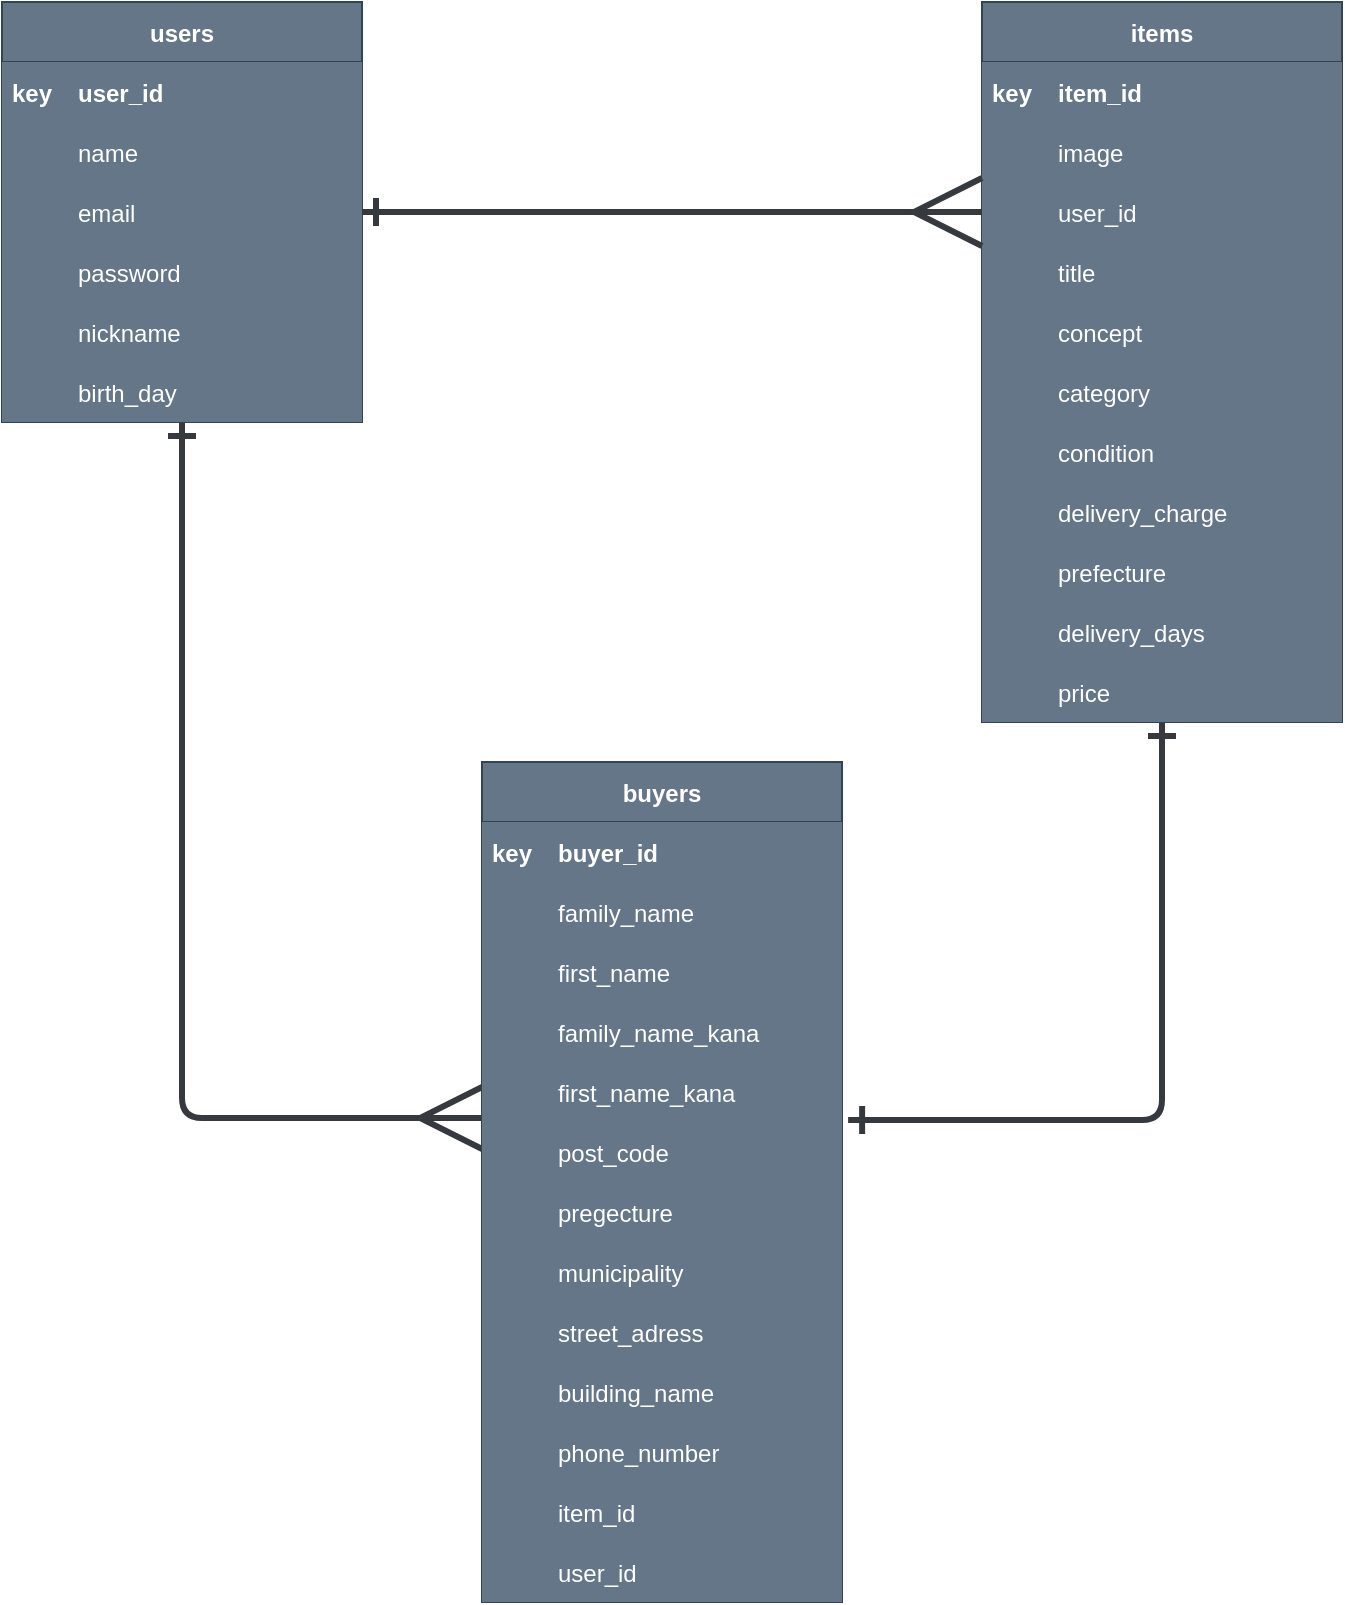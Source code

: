 <mxfile>
    <diagram id="z5A0pOknEL2roYTA--HV" name="ページ1">
        <mxGraphModel dx="832" dy="475" grid="1" gridSize="10" guides="1" tooltips="1" connect="1" arrows="1" fold="1" page="1" pageScale="1" pageWidth="827" pageHeight="1169" background="#ffffff" math="0" shadow="0">
            <root>
                <mxCell id="0"/>
                <mxCell id="1" parent="0"/>
                <mxCell id="hdWkurL9GEUJ6EaF6mkL-133" style="edgeStyle=none;rounded=1;sketch=0;jumpStyle=none;jumpSize=6;html=1;exitX=0.5;exitY=1;exitDx=0;exitDy=0;entryX=0.017;entryY=-0.067;entryDx=0;entryDy=0;labelBackgroundColor=none;strokeWidth=3;startArrow=ERone;startFill=0;endArrow=ERmany;endFill=0;endSize=30;entryPerimeter=0;startSize=10;fillColor=#eeeeee;strokeColor=#36393d;" edge="1" parent="1" source="hdWkurL9GEUJ6EaF6mkL-1" target="hdWkurL9GEUJ6EaF6mkL-45">
                    <mxGeometry relative="1" as="geometry">
                        <Array as="points">
                            <mxPoint x="140" y="628"/>
                        </Array>
                    </mxGeometry>
                </mxCell>
                <mxCell id="hdWkurL9GEUJ6EaF6mkL-1" value="users" style="shape=table;startSize=30;container=1;collapsible=1;childLayout=tableLayout;fixedRows=1;rowLines=0;fontStyle=1;align=center;resizeLast=1;fillColor=#647687;labelBackgroundColor=none;strokeColor=#314354;fontColor=#ffffff;" vertex="1" parent="1">
                    <mxGeometry x="50" y="70" width="180" height="210" as="geometry"/>
                </mxCell>
                <mxCell id="hdWkurL9GEUJ6EaF6mkL-2" value="" style="shape=tableRow;horizontal=0;startSize=0;swimlaneHead=0;swimlaneBody=0;collapsible=0;dropTarget=0;points=[[0,0.5],[1,0.5]];portConstraint=eastwest;top=0;left=0;right=0;bottom=1;fillColor=#647687;labelBackgroundColor=none;strokeColor=#314354;fontColor=#ffffff;" vertex="1" parent="hdWkurL9GEUJ6EaF6mkL-1">
                    <mxGeometry y="30" width="180" height="30" as="geometry"/>
                </mxCell>
                <mxCell id="hdWkurL9GEUJ6EaF6mkL-3" value="key" style="shape=partialRectangle;connectable=0;top=0;left=0;bottom=0;right=0;fontStyle=1;overflow=hidden;fillColor=#647687;labelBackgroundColor=none;strokeColor=#314354;fontColor=#ffffff;" vertex="1" parent="hdWkurL9GEUJ6EaF6mkL-2">
                    <mxGeometry width="30" height="30" as="geometry">
                        <mxRectangle width="30" height="30" as="alternateBounds"/>
                    </mxGeometry>
                </mxCell>
                <mxCell id="hdWkurL9GEUJ6EaF6mkL-4" value="user_id" style="shape=partialRectangle;connectable=0;top=0;left=0;bottom=0;right=0;align=left;spacingLeft=6;fontStyle=1;overflow=hidden;fillColor=#647687;labelBackgroundColor=none;strokeColor=#314354;fontColor=#ffffff;" vertex="1" parent="hdWkurL9GEUJ6EaF6mkL-2">
                    <mxGeometry x="30" width="150" height="30" as="geometry">
                        <mxRectangle width="150" height="30" as="alternateBounds"/>
                    </mxGeometry>
                </mxCell>
                <mxCell id="hdWkurL9GEUJ6EaF6mkL-5" value="" style="shape=tableRow;horizontal=0;startSize=0;swimlaneHead=0;swimlaneBody=0;collapsible=0;dropTarget=0;points=[[0,0.5],[1,0.5]];portConstraint=eastwest;top=0;left=0;right=0;bottom=0;fillColor=#647687;labelBackgroundColor=none;strokeColor=#314354;fontColor=#ffffff;" vertex="1" parent="hdWkurL9GEUJ6EaF6mkL-1">
                    <mxGeometry y="60" width="180" height="30" as="geometry"/>
                </mxCell>
                <mxCell id="hdWkurL9GEUJ6EaF6mkL-6" value="" style="shape=partialRectangle;connectable=0;top=0;left=0;bottom=0;right=0;editable=1;overflow=hidden;fillColor=#647687;labelBackgroundColor=none;strokeColor=#314354;fontColor=#ffffff;" vertex="1" parent="hdWkurL9GEUJ6EaF6mkL-5">
                    <mxGeometry width="30" height="30" as="geometry">
                        <mxRectangle width="30" height="30" as="alternateBounds"/>
                    </mxGeometry>
                </mxCell>
                <mxCell id="hdWkurL9GEUJ6EaF6mkL-7" value="name" style="shape=partialRectangle;connectable=0;top=0;left=0;bottom=0;right=0;align=left;spacingLeft=6;overflow=hidden;fillColor=#647687;labelBackgroundColor=none;strokeColor=#314354;fontColor=#ffffff;" vertex="1" parent="hdWkurL9GEUJ6EaF6mkL-5">
                    <mxGeometry x="30" width="150" height="30" as="geometry">
                        <mxRectangle width="150" height="30" as="alternateBounds"/>
                    </mxGeometry>
                </mxCell>
                <mxCell id="hdWkurL9GEUJ6EaF6mkL-8" value="" style="shape=tableRow;horizontal=0;startSize=0;swimlaneHead=0;swimlaneBody=0;collapsible=0;dropTarget=0;points=[[0,0.5],[1,0.5]];portConstraint=eastwest;top=0;left=0;right=0;bottom=0;fillColor=#647687;labelBackgroundColor=none;strokeColor=#314354;fontColor=#ffffff;" vertex="1" parent="hdWkurL9GEUJ6EaF6mkL-1">
                    <mxGeometry y="90" width="180" height="30" as="geometry"/>
                </mxCell>
                <mxCell id="hdWkurL9GEUJ6EaF6mkL-9" value="" style="shape=partialRectangle;connectable=0;top=0;left=0;bottom=0;right=0;editable=1;overflow=hidden;fillColor=#647687;labelBackgroundColor=none;strokeColor=#314354;fontColor=#ffffff;" vertex="1" parent="hdWkurL9GEUJ6EaF6mkL-8">
                    <mxGeometry width="30" height="30" as="geometry">
                        <mxRectangle width="30" height="30" as="alternateBounds"/>
                    </mxGeometry>
                </mxCell>
                <mxCell id="hdWkurL9GEUJ6EaF6mkL-10" value="email" style="shape=partialRectangle;connectable=0;top=0;left=0;bottom=0;right=0;align=left;spacingLeft=6;overflow=hidden;fillColor=#647687;labelBackgroundColor=none;strokeColor=#314354;fontColor=#ffffff;" vertex="1" parent="hdWkurL9GEUJ6EaF6mkL-8">
                    <mxGeometry x="30" width="150" height="30" as="geometry">
                        <mxRectangle width="150" height="30" as="alternateBounds"/>
                    </mxGeometry>
                </mxCell>
                <mxCell id="hdWkurL9GEUJ6EaF6mkL-11" value="" style="shape=tableRow;horizontal=0;startSize=0;swimlaneHead=0;swimlaneBody=0;collapsible=0;dropTarget=0;points=[[0,0.5],[1,0.5]];portConstraint=eastwest;top=0;left=0;right=0;bottom=0;fillColor=#647687;labelBackgroundColor=none;strokeColor=#314354;fontColor=#ffffff;" vertex="1" parent="hdWkurL9GEUJ6EaF6mkL-1">
                    <mxGeometry y="120" width="180" height="30" as="geometry"/>
                </mxCell>
                <mxCell id="hdWkurL9GEUJ6EaF6mkL-12" value="" style="shape=partialRectangle;connectable=0;top=0;left=0;bottom=0;right=0;editable=1;overflow=hidden;fillColor=#647687;labelBackgroundColor=none;strokeColor=#314354;fontColor=#ffffff;" vertex="1" parent="hdWkurL9GEUJ6EaF6mkL-11">
                    <mxGeometry width="30" height="30" as="geometry">
                        <mxRectangle width="30" height="30" as="alternateBounds"/>
                    </mxGeometry>
                </mxCell>
                <mxCell id="hdWkurL9GEUJ6EaF6mkL-13" value="password" style="shape=partialRectangle;connectable=0;top=0;left=0;bottom=0;right=0;align=left;spacingLeft=6;overflow=hidden;fillColor=#647687;labelBackgroundColor=none;strokeColor=#314354;fontColor=#ffffff;" vertex="1" parent="hdWkurL9GEUJ6EaF6mkL-11">
                    <mxGeometry x="30" width="150" height="30" as="geometry">
                        <mxRectangle width="150" height="30" as="alternateBounds"/>
                    </mxGeometry>
                </mxCell>
                <mxCell id="hdWkurL9GEUJ6EaF6mkL-56" style="shape=tableRow;horizontal=0;startSize=0;swimlaneHead=0;swimlaneBody=0;collapsible=0;dropTarget=0;points=[[0,0.5],[1,0.5]];portConstraint=eastwest;top=0;left=0;right=0;bottom=0;fillColor=#647687;labelBackgroundColor=none;strokeColor=#314354;fontColor=#ffffff;" vertex="1" parent="hdWkurL9GEUJ6EaF6mkL-1">
                    <mxGeometry y="150" width="180" height="30" as="geometry"/>
                </mxCell>
                <mxCell id="hdWkurL9GEUJ6EaF6mkL-57" style="shape=partialRectangle;connectable=0;top=0;left=0;bottom=0;right=0;editable=1;overflow=hidden;fillColor=#647687;labelBackgroundColor=none;strokeColor=#314354;fontColor=#ffffff;" vertex="1" parent="hdWkurL9GEUJ6EaF6mkL-56">
                    <mxGeometry width="30" height="30" as="geometry">
                        <mxRectangle width="30" height="30" as="alternateBounds"/>
                    </mxGeometry>
                </mxCell>
                <mxCell id="hdWkurL9GEUJ6EaF6mkL-58" value="nickname" style="shape=partialRectangle;connectable=0;top=0;left=0;bottom=0;right=0;align=left;spacingLeft=6;overflow=hidden;fillColor=#647687;labelBackgroundColor=none;strokeColor=#314354;fontColor=#ffffff;" vertex="1" parent="hdWkurL9GEUJ6EaF6mkL-56">
                    <mxGeometry x="30" width="150" height="30" as="geometry">
                        <mxRectangle width="150" height="30" as="alternateBounds"/>
                    </mxGeometry>
                </mxCell>
                <mxCell id="hdWkurL9GEUJ6EaF6mkL-88" style="shape=tableRow;horizontal=0;startSize=0;swimlaneHead=0;swimlaneBody=0;collapsible=0;dropTarget=0;points=[[0,0.5],[1,0.5]];portConstraint=eastwest;top=0;left=0;right=0;bottom=0;fillColor=#647687;labelBackgroundColor=none;strokeColor=#314354;fontColor=#ffffff;" vertex="1" parent="hdWkurL9GEUJ6EaF6mkL-1">
                    <mxGeometry y="180" width="180" height="30" as="geometry"/>
                </mxCell>
                <mxCell id="hdWkurL9GEUJ6EaF6mkL-89" style="shape=partialRectangle;connectable=0;top=0;left=0;bottom=0;right=0;editable=1;overflow=hidden;fillColor=#647687;labelBackgroundColor=none;strokeColor=#314354;fontColor=#ffffff;" vertex="1" parent="hdWkurL9GEUJ6EaF6mkL-88">
                    <mxGeometry width="30" height="30" as="geometry">
                        <mxRectangle width="30" height="30" as="alternateBounds"/>
                    </mxGeometry>
                </mxCell>
                <mxCell id="hdWkurL9GEUJ6EaF6mkL-90" value="birth_day" style="shape=partialRectangle;connectable=0;top=0;left=0;bottom=0;right=0;align=left;spacingLeft=6;overflow=hidden;fillColor=#647687;labelBackgroundColor=none;strokeColor=#314354;fontColor=#ffffff;" vertex="1" parent="hdWkurL9GEUJ6EaF6mkL-88">
                    <mxGeometry x="30" width="150" height="30" as="geometry">
                        <mxRectangle width="150" height="30" as="alternateBounds"/>
                    </mxGeometry>
                </mxCell>
                <mxCell id="hdWkurL9GEUJ6EaF6mkL-134" style="edgeStyle=none;rounded=1;sketch=0;jumpStyle=none;jumpSize=6;html=1;exitX=0.5;exitY=1;exitDx=0;exitDy=0;entryX=1.017;entryY=-0.033;entryDx=0;entryDy=0;entryPerimeter=0;labelBackgroundColor=none;strokeWidth=3;startArrow=ERone;startFill=0;endArrow=ERone;endFill=0;endSize=10;startSize=10;fillColor=#eeeeee;strokeColor=#36393d;" edge="1" parent="1" source="hdWkurL9GEUJ6EaF6mkL-15" target="hdWkurL9GEUJ6EaF6mkL-45">
                    <mxGeometry relative="1" as="geometry">
                        <Array as="points">
                            <mxPoint x="630" y="629"/>
                        </Array>
                    </mxGeometry>
                </mxCell>
                <mxCell id="hdWkurL9GEUJ6EaF6mkL-15" value="items" style="shape=table;startSize=30;container=1;collapsible=1;childLayout=tableLayout;fixedRows=1;rowLines=0;fontStyle=1;align=center;resizeLast=1;fillColor=#647687;labelBackgroundColor=none;strokeColor=#314354;fontColor=#ffffff;" vertex="1" parent="1">
                    <mxGeometry x="540" y="70" width="180" height="360" as="geometry">
                        <mxRectangle x="540" y="70" width="70" height="30" as="alternateBounds"/>
                    </mxGeometry>
                </mxCell>
                <mxCell id="hdWkurL9GEUJ6EaF6mkL-16" value="" style="shape=tableRow;horizontal=0;startSize=0;swimlaneHead=0;swimlaneBody=0;collapsible=0;dropTarget=0;points=[[0,0.5],[1,0.5]];portConstraint=eastwest;top=0;left=0;right=0;bottom=1;fillColor=#647687;labelBackgroundColor=none;strokeColor=#314354;fontColor=#ffffff;" vertex="1" parent="hdWkurL9GEUJ6EaF6mkL-15">
                    <mxGeometry y="30" width="180" height="30" as="geometry"/>
                </mxCell>
                <mxCell id="hdWkurL9GEUJ6EaF6mkL-17" value="key" style="shape=partialRectangle;connectable=0;top=0;left=0;bottom=0;right=0;fontStyle=1;overflow=hidden;fillColor=#647687;labelBackgroundColor=none;strokeColor=#314354;fontColor=#ffffff;" vertex="1" parent="hdWkurL9GEUJ6EaF6mkL-16">
                    <mxGeometry width="30" height="30" as="geometry">
                        <mxRectangle width="30" height="30" as="alternateBounds"/>
                    </mxGeometry>
                </mxCell>
                <mxCell id="hdWkurL9GEUJ6EaF6mkL-18" value="item_id" style="shape=partialRectangle;connectable=0;top=0;left=0;bottom=0;right=0;align=left;spacingLeft=6;fontStyle=1;overflow=hidden;fillColor=#647687;labelBackgroundColor=none;strokeColor=#314354;fontColor=#ffffff;" vertex="1" parent="hdWkurL9GEUJ6EaF6mkL-16">
                    <mxGeometry x="30" width="150" height="30" as="geometry">
                        <mxRectangle width="150" height="30" as="alternateBounds"/>
                    </mxGeometry>
                </mxCell>
                <mxCell id="hdWkurL9GEUJ6EaF6mkL-19" value="" style="shape=tableRow;horizontal=0;startSize=0;swimlaneHead=0;swimlaneBody=0;collapsible=0;dropTarget=0;points=[[0,0.5],[1,0.5]];portConstraint=eastwest;top=0;left=0;right=0;bottom=0;fillColor=#647687;labelBackgroundColor=none;strokeColor=#314354;fontColor=#ffffff;" vertex="1" parent="hdWkurL9GEUJ6EaF6mkL-15">
                    <mxGeometry y="60" width="180" height="30" as="geometry"/>
                </mxCell>
                <mxCell id="hdWkurL9GEUJ6EaF6mkL-20" value="" style="shape=partialRectangle;connectable=0;top=0;left=0;bottom=0;right=0;editable=1;overflow=hidden;fillColor=#647687;labelBackgroundColor=none;strokeColor=#314354;fontColor=#ffffff;" vertex="1" parent="hdWkurL9GEUJ6EaF6mkL-19">
                    <mxGeometry width="30" height="30" as="geometry">
                        <mxRectangle width="30" height="30" as="alternateBounds"/>
                    </mxGeometry>
                </mxCell>
                <mxCell id="hdWkurL9GEUJ6EaF6mkL-21" value="image" style="shape=partialRectangle;connectable=0;top=0;left=0;bottom=0;right=0;align=left;spacingLeft=6;overflow=hidden;fillColor=#647687;labelBackgroundColor=none;strokeColor=#314354;fontColor=#ffffff;" vertex="1" parent="hdWkurL9GEUJ6EaF6mkL-19">
                    <mxGeometry x="30" width="150" height="30" as="geometry">
                        <mxRectangle width="150" height="30" as="alternateBounds"/>
                    </mxGeometry>
                </mxCell>
                <mxCell id="hdWkurL9GEUJ6EaF6mkL-22" value="" style="shape=tableRow;horizontal=0;startSize=0;swimlaneHead=0;swimlaneBody=0;collapsible=0;dropTarget=0;points=[[0,0.5],[1,0.5]];portConstraint=eastwest;top=0;left=0;right=0;bottom=0;fillColor=#647687;labelBackgroundColor=none;strokeColor=#314354;fontColor=#ffffff;" vertex="1" parent="hdWkurL9GEUJ6EaF6mkL-15">
                    <mxGeometry y="90" width="180" height="30" as="geometry"/>
                </mxCell>
                <mxCell id="hdWkurL9GEUJ6EaF6mkL-23" value="" style="shape=partialRectangle;connectable=0;top=0;left=0;bottom=0;right=0;editable=1;overflow=hidden;fillColor=#647687;labelBackgroundColor=none;strokeColor=#314354;fontColor=#ffffff;" vertex="1" parent="hdWkurL9GEUJ6EaF6mkL-22">
                    <mxGeometry width="30" height="30" as="geometry">
                        <mxRectangle width="30" height="30" as="alternateBounds"/>
                    </mxGeometry>
                </mxCell>
                <mxCell id="hdWkurL9GEUJ6EaF6mkL-24" value="user_id" style="shape=partialRectangle;connectable=0;top=0;left=0;bottom=0;right=0;align=left;spacingLeft=6;overflow=hidden;fillColor=#647687;labelBackgroundColor=none;strokeColor=#314354;fontColor=#ffffff;" vertex="1" parent="hdWkurL9GEUJ6EaF6mkL-22">
                    <mxGeometry x="30" width="150" height="30" as="geometry">
                        <mxRectangle width="150" height="30" as="alternateBounds"/>
                    </mxGeometry>
                </mxCell>
                <mxCell id="hdWkurL9GEUJ6EaF6mkL-25" value="" style="shape=tableRow;horizontal=0;startSize=0;swimlaneHead=0;swimlaneBody=0;collapsible=0;dropTarget=0;points=[[0,0.5],[1,0.5]];portConstraint=eastwest;top=0;left=0;right=0;bottom=0;fillColor=#647687;labelBackgroundColor=none;strokeColor=#314354;fontColor=#ffffff;" vertex="1" parent="hdWkurL9GEUJ6EaF6mkL-15">
                    <mxGeometry y="120" width="180" height="30" as="geometry"/>
                </mxCell>
                <mxCell id="hdWkurL9GEUJ6EaF6mkL-26" value="" style="shape=partialRectangle;connectable=0;top=0;left=0;bottom=0;right=0;editable=1;overflow=hidden;fillColor=#647687;labelBackgroundColor=none;strokeColor=#314354;fontColor=#ffffff;" vertex="1" parent="hdWkurL9GEUJ6EaF6mkL-25">
                    <mxGeometry width="30" height="30" as="geometry">
                        <mxRectangle width="30" height="30" as="alternateBounds"/>
                    </mxGeometry>
                </mxCell>
                <mxCell id="hdWkurL9GEUJ6EaF6mkL-27" value="title" style="shape=partialRectangle;connectable=0;top=0;left=0;bottom=0;right=0;align=left;spacingLeft=6;overflow=hidden;fillColor=#647687;labelBackgroundColor=none;strokeColor=#314354;fontColor=#ffffff;" vertex="1" parent="hdWkurL9GEUJ6EaF6mkL-25">
                    <mxGeometry x="30" width="150" height="30" as="geometry">
                        <mxRectangle width="150" height="30" as="alternateBounds"/>
                    </mxGeometry>
                </mxCell>
                <mxCell id="hdWkurL9GEUJ6EaF6mkL-100" style="shape=tableRow;horizontal=0;startSize=0;swimlaneHead=0;swimlaneBody=0;collapsible=0;dropTarget=0;points=[[0,0.5],[1,0.5]];portConstraint=eastwest;top=0;left=0;right=0;bottom=0;fillColor=#647687;labelBackgroundColor=none;strokeColor=#314354;fontColor=#ffffff;" vertex="1" parent="hdWkurL9GEUJ6EaF6mkL-15">
                    <mxGeometry y="150" width="180" height="30" as="geometry"/>
                </mxCell>
                <mxCell id="hdWkurL9GEUJ6EaF6mkL-101" style="shape=partialRectangle;connectable=0;top=0;left=0;bottom=0;right=0;editable=1;overflow=hidden;fillColor=#647687;labelBackgroundColor=none;strokeColor=#314354;fontColor=#ffffff;" vertex="1" parent="hdWkurL9GEUJ6EaF6mkL-100">
                    <mxGeometry width="30" height="30" as="geometry">
                        <mxRectangle width="30" height="30" as="alternateBounds"/>
                    </mxGeometry>
                </mxCell>
                <mxCell id="hdWkurL9GEUJ6EaF6mkL-102" value="concept" style="shape=partialRectangle;connectable=0;top=0;left=0;bottom=0;right=0;align=left;spacingLeft=6;overflow=hidden;fillColor=#647687;labelBackgroundColor=none;strokeColor=#314354;fontColor=#ffffff;" vertex="1" parent="hdWkurL9GEUJ6EaF6mkL-100">
                    <mxGeometry x="30" width="150" height="30" as="geometry">
                        <mxRectangle width="150" height="30" as="alternateBounds"/>
                    </mxGeometry>
                </mxCell>
                <mxCell id="hdWkurL9GEUJ6EaF6mkL-103" style="shape=tableRow;horizontal=0;startSize=0;swimlaneHead=0;swimlaneBody=0;collapsible=0;dropTarget=0;points=[[0,0.5],[1,0.5]];portConstraint=eastwest;top=0;left=0;right=0;bottom=0;fillColor=#647687;labelBackgroundColor=none;strokeColor=#314354;fontColor=#ffffff;" vertex="1" parent="hdWkurL9GEUJ6EaF6mkL-15">
                    <mxGeometry y="180" width="180" height="30" as="geometry"/>
                </mxCell>
                <mxCell id="hdWkurL9GEUJ6EaF6mkL-104" style="shape=partialRectangle;connectable=0;top=0;left=0;bottom=0;right=0;editable=1;overflow=hidden;fillColor=#647687;labelBackgroundColor=none;strokeColor=#314354;fontColor=#ffffff;" vertex="1" parent="hdWkurL9GEUJ6EaF6mkL-103">
                    <mxGeometry width="30" height="30" as="geometry">
                        <mxRectangle width="30" height="30" as="alternateBounds"/>
                    </mxGeometry>
                </mxCell>
                <mxCell id="hdWkurL9GEUJ6EaF6mkL-105" value="category" style="shape=partialRectangle;connectable=0;top=0;left=0;bottom=0;right=0;align=left;spacingLeft=6;overflow=hidden;fillColor=#647687;labelBackgroundColor=none;strokeColor=#314354;fontColor=#ffffff;" vertex="1" parent="hdWkurL9GEUJ6EaF6mkL-103">
                    <mxGeometry x="30" width="150" height="30" as="geometry">
                        <mxRectangle width="150" height="30" as="alternateBounds"/>
                    </mxGeometry>
                </mxCell>
                <mxCell id="hdWkurL9GEUJ6EaF6mkL-112" style="shape=tableRow;horizontal=0;startSize=0;swimlaneHead=0;swimlaneBody=0;collapsible=0;dropTarget=0;points=[[0,0.5],[1,0.5]];portConstraint=eastwest;top=0;left=0;right=0;bottom=0;fillColor=#647687;labelBackgroundColor=none;strokeColor=#314354;fontColor=#ffffff;" vertex="1" parent="hdWkurL9GEUJ6EaF6mkL-15">
                    <mxGeometry y="210" width="180" height="30" as="geometry"/>
                </mxCell>
                <mxCell id="hdWkurL9GEUJ6EaF6mkL-113" style="shape=partialRectangle;connectable=0;top=0;left=0;bottom=0;right=0;editable=1;overflow=hidden;fillColor=#647687;labelBackgroundColor=none;strokeColor=#314354;fontColor=#ffffff;" vertex="1" parent="hdWkurL9GEUJ6EaF6mkL-112">
                    <mxGeometry width="30" height="30" as="geometry">
                        <mxRectangle width="30" height="30" as="alternateBounds"/>
                    </mxGeometry>
                </mxCell>
                <mxCell id="hdWkurL9GEUJ6EaF6mkL-114" value="condition" style="shape=partialRectangle;connectable=0;top=0;left=0;bottom=0;right=0;align=left;spacingLeft=6;overflow=hidden;fillColor=#647687;labelBackgroundColor=none;strokeColor=#314354;fontColor=#ffffff;" vertex="1" parent="hdWkurL9GEUJ6EaF6mkL-112">
                    <mxGeometry x="30" width="150" height="30" as="geometry">
                        <mxRectangle width="150" height="30" as="alternateBounds"/>
                    </mxGeometry>
                </mxCell>
                <mxCell id="hdWkurL9GEUJ6EaF6mkL-109" style="shape=tableRow;horizontal=0;startSize=0;swimlaneHead=0;swimlaneBody=0;collapsible=0;dropTarget=0;points=[[0,0.5],[1,0.5]];portConstraint=eastwest;top=0;left=0;right=0;bottom=0;fillColor=#647687;labelBackgroundColor=none;strokeColor=#314354;fontColor=#ffffff;" vertex="1" parent="hdWkurL9GEUJ6EaF6mkL-15">
                    <mxGeometry y="240" width="180" height="30" as="geometry"/>
                </mxCell>
                <mxCell id="hdWkurL9GEUJ6EaF6mkL-110" style="shape=partialRectangle;connectable=0;top=0;left=0;bottom=0;right=0;editable=1;overflow=hidden;fillColor=#647687;labelBackgroundColor=none;strokeColor=#314354;fontColor=#ffffff;" vertex="1" parent="hdWkurL9GEUJ6EaF6mkL-109">
                    <mxGeometry width="30" height="30" as="geometry">
                        <mxRectangle width="30" height="30" as="alternateBounds"/>
                    </mxGeometry>
                </mxCell>
                <mxCell id="hdWkurL9GEUJ6EaF6mkL-111" value="delivery_charge" style="shape=partialRectangle;connectable=0;top=0;left=0;bottom=0;right=0;align=left;spacingLeft=6;overflow=hidden;fillColor=#647687;labelBackgroundColor=none;strokeColor=#314354;fontColor=#ffffff;" vertex="1" parent="hdWkurL9GEUJ6EaF6mkL-109">
                    <mxGeometry x="30" width="150" height="30" as="geometry">
                        <mxRectangle width="150" height="30" as="alternateBounds"/>
                    </mxGeometry>
                </mxCell>
                <mxCell id="hdWkurL9GEUJ6EaF6mkL-106" style="shape=tableRow;horizontal=0;startSize=0;swimlaneHead=0;swimlaneBody=0;collapsible=0;dropTarget=0;points=[[0,0.5],[1,0.5]];portConstraint=eastwest;top=0;left=0;right=0;bottom=0;fillColor=#647687;labelBackgroundColor=none;strokeColor=#314354;fontColor=#ffffff;" vertex="1" parent="hdWkurL9GEUJ6EaF6mkL-15">
                    <mxGeometry y="270" width="180" height="30" as="geometry"/>
                </mxCell>
                <mxCell id="hdWkurL9GEUJ6EaF6mkL-107" style="shape=partialRectangle;connectable=0;top=0;left=0;bottom=0;right=0;editable=1;overflow=hidden;fillColor=#647687;labelBackgroundColor=none;strokeColor=#314354;fontColor=#ffffff;" vertex="1" parent="hdWkurL9GEUJ6EaF6mkL-106">
                    <mxGeometry width="30" height="30" as="geometry">
                        <mxRectangle width="30" height="30" as="alternateBounds"/>
                    </mxGeometry>
                </mxCell>
                <mxCell id="hdWkurL9GEUJ6EaF6mkL-108" value="prefecture" style="shape=partialRectangle;connectable=0;top=0;left=0;bottom=0;right=0;align=left;spacingLeft=6;overflow=hidden;fillColor=#647687;labelBackgroundColor=none;strokeColor=#314354;fontColor=#ffffff;" vertex="1" parent="hdWkurL9GEUJ6EaF6mkL-106">
                    <mxGeometry x="30" width="150" height="30" as="geometry">
                        <mxRectangle width="150" height="30" as="alternateBounds"/>
                    </mxGeometry>
                </mxCell>
                <mxCell id="hdWkurL9GEUJ6EaF6mkL-121" style="shape=tableRow;horizontal=0;startSize=0;swimlaneHead=0;swimlaneBody=0;collapsible=0;dropTarget=0;points=[[0,0.5],[1,0.5]];portConstraint=eastwest;top=0;left=0;right=0;bottom=0;fillColor=#647687;labelBackgroundColor=none;strokeColor=#314354;fontColor=#ffffff;" vertex="1" parent="hdWkurL9GEUJ6EaF6mkL-15">
                    <mxGeometry y="300" width="180" height="30" as="geometry"/>
                </mxCell>
                <mxCell id="hdWkurL9GEUJ6EaF6mkL-122" style="shape=partialRectangle;connectable=0;top=0;left=0;bottom=0;right=0;editable=1;overflow=hidden;fillColor=#647687;labelBackgroundColor=none;strokeColor=#314354;fontColor=#ffffff;" vertex="1" parent="hdWkurL9GEUJ6EaF6mkL-121">
                    <mxGeometry width="30" height="30" as="geometry">
                        <mxRectangle width="30" height="30" as="alternateBounds"/>
                    </mxGeometry>
                </mxCell>
                <mxCell id="hdWkurL9GEUJ6EaF6mkL-123" value="delivery_days" style="shape=partialRectangle;connectable=0;top=0;left=0;bottom=0;right=0;align=left;spacingLeft=6;overflow=hidden;fillColor=#647687;labelBackgroundColor=none;strokeColor=#314354;fontColor=#ffffff;" vertex="1" parent="hdWkurL9GEUJ6EaF6mkL-121">
                    <mxGeometry x="30" width="150" height="30" as="geometry">
                        <mxRectangle width="150" height="30" as="alternateBounds"/>
                    </mxGeometry>
                </mxCell>
                <mxCell id="hdWkurL9GEUJ6EaF6mkL-118" style="shape=tableRow;horizontal=0;startSize=0;swimlaneHead=0;swimlaneBody=0;collapsible=0;dropTarget=0;points=[[0,0.5],[1,0.5]];portConstraint=eastwest;top=0;left=0;right=0;bottom=0;fillColor=#647687;labelBackgroundColor=none;strokeColor=#314354;fontColor=#ffffff;" vertex="1" parent="hdWkurL9GEUJ6EaF6mkL-15">
                    <mxGeometry y="330" width="180" height="30" as="geometry"/>
                </mxCell>
                <mxCell id="hdWkurL9GEUJ6EaF6mkL-119" style="shape=partialRectangle;connectable=0;top=0;left=0;bottom=0;right=0;editable=1;overflow=hidden;fillColor=#647687;labelBackgroundColor=none;strokeColor=#314354;fontColor=#ffffff;" vertex="1" parent="hdWkurL9GEUJ6EaF6mkL-118">
                    <mxGeometry width="30" height="30" as="geometry">
                        <mxRectangle width="30" height="30" as="alternateBounds"/>
                    </mxGeometry>
                </mxCell>
                <mxCell id="hdWkurL9GEUJ6EaF6mkL-120" value="price" style="shape=partialRectangle;connectable=0;top=0;left=0;bottom=0;right=0;align=left;spacingLeft=6;overflow=hidden;fillColor=#647687;labelBackgroundColor=none;strokeColor=#314354;fontColor=#ffffff;" vertex="1" parent="hdWkurL9GEUJ6EaF6mkL-118">
                    <mxGeometry x="30" width="150" height="30" as="geometry">
                        <mxRectangle width="150" height="30" as="alternateBounds"/>
                    </mxGeometry>
                </mxCell>
                <mxCell id="hdWkurL9GEUJ6EaF6mkL-41" value="buyers" style="shape=table;startSize=30;container=1;collapsible=1;childLayout=tableLayout;fixedRows=1;rowLines=0;fontStyle=1;align=center;resizeLast=1;fillColor=#647687;labelBackgroundColor=none;strokeColor=#314354;fontColor=#ffffff;" vertex="1" parent="1">
                    <mxGeometry x="290" y="450" width="180" height="420" as="geometry"/>
                </mxCell>
                <mxCell id="hdWkurL9GEUJ6EaF6mkL-42" value="" style="shape=tableRow;horizontal=0;startSize=0;swimlaneHead=0;swimlaneBody=0;collapsible=0;dropTarget=0;points=[[0,0.5],[1,0.5]];portConstraint=eastwest;top=0;left=0;right=0;bottom=1;fillColor=#647687;labelBackgroundColor=none;strokeColor=#314354;fontColor=#ffffff;" vertex="1" parent="hdWkurL9GEUJ6EaF6mkL-41">
                    <mxGeometry y="30" width="180" height="30" as="geometry"/>
                </mxCell>
                <mxCell id="hdWkurL9GEUJ6EaF6mkL-43" value="key" style="shape=partialRectangle;connectable=0;top=0;left=0;bottom=0;right=0;fontStyle=1;overflow=hidden;fillColor=#647687;labelBackgroundColor=none;strokeColor=#314354;fontColor=#ffffff;" vertex="1" parent="hdWkurL9GEUJ6EaF6mkL-42">
                    <mxGeometry width="30" height="30" as="geometry">
                        <mxRectangle width="30" height="30" as="alternateBounds"/>
                    </mxGeometry>
                </mxCell>
                <mxCell id="hdWkurL9GEUJ6EaF6mkL-44" value="buyer_id" style="shape=partialRectangle;connectable=0;top=0;left=0;bottom=0;right=0;align=left;spacingLeft=6;fontStyle=1;overflow=hidden;fillColor=#647687;labelBackgroundColor=none;strokeColor=#314354;fontColor=#ffffff;" vertex="1" parent="hdWkurL9GEUJ6EaF6mkL-42">
                    <mxGeometry x="30" width="150" height="30" as="geometry">
                        <mxRectangle width="150" height="30" as="alternateBounds"/>
                    </mxGeometry>
                </mxCell>
                <mxCell id="hdWkurL9GEUJ6EaF6mkL-135" style="shape=tableRow;horizontal=0;startSize=0;swimlaneHead=0;swimlaneBody=0;collapsible=0;dropTarget=0;points=[[0,0.5],[1,0.5]];portConstraint=eastwest;top=0;left=0;right=0;bottom=0;fillColor=#647687;labelBackgroundColor=none;strokeColor=#314354;fontColor=#ffffff;" vertex="1" parent="hdWkurL9GEUJ6EaF6mkL-41">
                    <mxGeometry y="60" width="180" height="30" as="geometry"/>
                </mxCell>
                <mxCell id="hdWkurL9GEUJ6EaF6mkL-136" style="shape=partialRectangle;connectable=0;top=0;left=0;bottom=0;right=0;editable=1;overflow=hidden;fillColor=#647687;labelBackgroundColor=none;strokeColor=#314354;fontColor=#ffffff;" vertex="1" parent="hdWkurL9GEUJ6EaF6mkL-135">
                    <mxGeometry width="30" height="30" as="geometry">
                        <mxRectangle width="30" height="30" as="alternateBounds"/>
                    </mxGeometry>
                </mxCell>
                <mxCell id="hdWkurL9GEUJ6EaF6mkL-137" value="family_name" style="shape=partialRectangle;connectable=0;top=0;left=0;bottom=0;right=0;align=left;spacingLeft=6;overflow=hidden;fillColor=#647687;labelBackgroundColor=none;strokeColor=#314354;fontColor=#ffffff;" vertex="1" parent="hdWkurL9GEUJ6EaF6mkL-135">
                    <mxGeometry x="30" width="150" height="30" as="geometry">
                        <mxRectangle width="150" height="30" as="alternateBounds"/>
                    </mxGeometry>
                </mxCell>
                <mxCell id="hdWkurL9GEUJ6EaF6mkL-138" style="shape=tableRow;horizontal=0;startSize=0;swimlaneHead=0;swimlaneBody=0;collapsible=0;dropTarget=0;points=[[0,0.5],[1,0.5]];portConstraint=eastwest;top=0;left=0;right=0;bottom=0;fillColor=#647687;labelBackgroundColor=none;strokeColor=#314354;fontColor=#ffffff;" vertex="1" parent="hdWkurL9GEUJ6EaF6mkL-41">
                    <mxGeometry y="90" width="180" height="30" as="geometry"/>
                </mxCell>
                <mxCell id="hdWkurL9GEUJ6EaF6mkL-139" style="shape=partialRectangle;connectable=0;top=0;left=0;bottom=0;right=0;editable=1;overflow=hidden;fillColor=#647687;labelBackgroundColor=none;strokeColor=#314354;fontColor=#ffffff;" vertex="1" parent="hdWkurL9GEUJ6EaF6mkL-138">
                    <mxGeometry width="30" height="30" as="geometry">
                        <mxRectangle width="30" height="30" as="alternateBounds"/>
                    </mxGeometry>
                </mxCell>
                <mxCell id="hdWkurL9GEUJ6EaF6mkL-140" value="first_name" style="shape=partialRectangle;connectable=0;top=0;left=0;bottom=0;right=0;align=left;spacingLeft=6;overflow=hidden;fillColor=#647687;labelBackgroundColor=none;strokeColor=#314354;fontColor=#ffffff;" vertex="1" parent="hdWkurL9GEUJ6EaF6mkL-138">
                    <mxGeometry x="30" width="150" height="30" as="geometry">
                        <mxRectangle width="150" height="30" as="alternateBounds"/>
                    </mxGeometry>
                </mxCell>
                <mxCell id="hdWkurL9GEUJ6EaF6mkL-141" style="shape=tableRow;horizontal=0;startSize=0;swimlaneHead=0;swimlaneBody=0;collapsible=0;dropTarget=0;points=[[0,0.5],[1,0.5]];portConstraint=eastwest;top=0;left=0;right=0;bottom=0;fillColor=#647687;labelBackgroundColor=none;strokeColor=#314354;fontColor=#ffffff;" vertex="1" parent="hdWkurL9GEUJ6EaF6mkL-41">
                    <mxGeometry y="120" width="180" height="30" as="geometry"/>
                </mxCell>
                <mxCell id="hdWkurL9GEUJ6EaF6mkL-142" style="shape=partialRectangle;connectable=0;top=0;left=0;bottom=0;right=0;editable=1;overflow=hidden;fillColor=#647687;labelBackgroundColor=none;strokeColor=#314354;fontColor=#ffffff;" vertex="1" parent="hdWkurL9GEUJ6EaF6mkL-141">
                    <mxGeometry width="30" height="30" as="geometry">
                        <mxRectangle width="30" height="30" as="alternateBounds"/>
                    </mxGeometry>
                </mxCell>
                <mxCell id="hdWkurL9GEUJ6EaF6mkL-143" value="family_name_kana" style="shape=partialRectangle;connectable=0;top=0;left=0;bottom=0;right=0;align=left;spacingLeft=6;overflow=hidden;fillColor=#647687;labelBackgroundColor=none;strokeColor=#314354;fontColor=#ffffff;" vertex="1" parent="hdWkurL9GEUJ6EaF6mkL-141">
                    <mxGeometry x="30" width="150" height="30" as="geometry">
                        <mxRectangle width="150" height="30" as="alternateBounds"/>
                    </mxGeometry>
                </mxCell>
                <mxCell id="hdWkurL9GEUJ6EaF6mkL-144" style="shape=tableRow;horizontal=0;startSize=0;swimlaneHead=0;swimlaneBody=0;collapsible=0;dropTarget=0;points=[[0,0.5],[1,0.5]];portConstraint=eastwest;top=0;left=0;right=0;bottom=0;fillColor=#647687;labelBackgroundColor=none;strokeColor=#314354;fontColor=#ffffff;" vertex="1" parent="hdWkurL9GEUJ6EaF6mkL-41">
                    <mxGeometry y="150" width="180" height="30" as="geometry"/>
                </mxCell>
                <mxCell id="hdWkurL9GEUJ6EaF6mkL-145" style="shape=partialRectangle;connectable=0;top=0;left=0;bottom=0;right=0;editable=1;overflow=hidden;fillColor=#647687;labelBackgroundColor=none;strokeColor=#314354;fontColor=#ffffff;" vertex="1" parent="hdWkurL9GEUJ6EaF6mkL-144">
                    <mxGeometry width="30" height="30" as="geometry">
                        <mxRectangle width="30" height="30" as="alternateBounds"/>
                    </mxGeometry>
                </mxCell>
                <mxCell id="hdWkurL9GEUJ6EaF6mkL-146" value="first_name_kana" style="shape=partialRectangle;connectable=0;top=0;left=0;bottom=0;right=0;align=left;spacingLeft=6;overflow=hidden;fillColor=#647687;labelBackgroundColor=none;strokeColor=#314354;fontColor=#ffffff;" vertex="1" parent="hdWkurL9GEUJ6EaF6mkL-144">
                    <mxGeometry x="30" width="150" height="30" as="geometry">
                        <mxRectangle width="150" height="30" as="alternateBounds"/>
                    </mxGeometry>
                </mxCell>
                <mxCell id="hdWkurL9GEUJ6EaF6mkL-45" value="" style="shape=tableRow;horizontal=0;startSize=0;swimlaneHead=0;swimlaneBody=0;collapsible=0;dropTarget=0;points=[[0,0.5],[1,0.5]];portConstraint=eastwest;top=0;left=0;right=0;bottom=0;fillColor=#647687;labelBackgroundColor=none;strokeColor=#314354;fontColor=#ffffff;" vertex="1" parent="hdWkurL9GEUJ6EaF6mkL-41">
                    <mxGeometry y="180" width="180" height="30" as="geometry"/>
                </mxCell>
                <mxCell id="hdWkurL9GEUJ6EaF6mkL-46" value="" style="shape=partialRectangle;connectable=0;top=0;left=0;bottom=0;right=0;editable=1;overflow=hidden;fillColor=#647687;labelBackgroundColor=none;strokeColor=#314354;fontColor=#ffffff;" vertex="1" parent="hdWkurL9GEUJ6EaF6mkL-45">
                    <mxGeometry width="30" height="30" as="geometry">
                        <mxRectangle width="30" height="30" as="alternateBounds"/>
                    </mxGeometry>
                </mxCell>
                <mxCell id="hdWkurL9GEUJ6EaF6mkL-47" value="post_code" style="shape=partialRectangle;connectable=0;top=0;left=0;bottom=0;right=0;align=left;spacingLeft=6;overflow=hidden;fillColor=#647687;labelBackgroundColor=none;strokeColor=#314354;fontColor=#ffffff;" vertex="1" parent="hdWkurL9GEUJ6EaF6mkL-45">
                    <mxGeometry x="30" width="150" height="30" as="geometry">
                        <mxRectangle width="150" height="30" as="alternateBounds"/>
                    </mxGeometry>
                </mxCell>
                <mxCell id="hdWkurL9GEUJ6EaF6mkL-48" value="" style="shape=tableRow;horizontal=0;startSize=0;swimlaneHead=0;swimlaneBody=0;collapsible=0;dropTarget=0;points=[[0,0.5],[1,0.5]];portConstraint=eastwest;top=0;left=0;right=0;bottom=0;fillColor=#647687;labelBackgroundColor=none;strokeColor=#314354;fontColor=#ffffff;" vertex="1" parent="hdWkurL9GEUJ6EaF6mkL-41">
                    <mxGeometry y="210" width="180" height="30" as="geometry"/>
                </mxCell>
                <mxCell id="hdWkurL9GEUJ6EaF6mkL-49" value="" style="shape=partialRectangle;connectable=0;top=0;left=0;bottom=0;right=0;editable=1;overflow=hidden;fillColor=#647687;labelBackgroundColor=none;strokeColor=#314354;fontColor=#ffffff;" vertex="1" parent="hdWkurL9GEUJ6EaF6mkL-48">
                    <mxGeometry width="30" height="30" as="geometry">
                        <mxRectangle width="30" height="30" as="alternateBounds"/>
                    </mxGeometry>
                </mxCell>
                <mxCell id="hdWkurL9GEUJ6EaF6mkL-50" value="pregecture" style="shape=partialRectangle;connectable=0;top=0;left=0;bottom=0;right=0;align=left;spacingLeft=6;overflow=hidden;fillColor=#647687;labelBackgroundColor=none;strokeColor=#314354;fontColor=#ffffff;" vertex="1" parent="hdWkurL9GEUJ6EaF6mkL-48">
                    <mxGeometry x="30" width="150" height="30" as="geometry">
                        <mxRectangle width="150" height="30" as="alternateBounds"/>
                    </mxGeometry>
                </mxCell>
                <mxCell id="hdWkurL9GEUJ6EaF6mkL-51" value="" style="shape=tableRow;horizontal=0;startSize=0;swimlaneHead=0;swimlaneBody=0;collapsible=0;dropTarget=0;points=[[0,0.5],[1,0.5]];portConstraint=eastwest;top=0;left=0;right=0;bottom=0;fillColor=#647687;labelBackgroundColor=none;strokeColor=#314354;fontColor=#ffffff;" vertex="1" parent="hdWkurL9GEUJ6EaF6mkL-41">
                    <mxGeometry y="240" width="180" height="30" as="geometry"/>
                </mxCell>
                <mxCell id="hdWkurL9GEUJ6EaF6mkL-52" value="" style="shape=partialRectangle;connectable=0;top=0;left=0;bottom=0;right=0;editable=1;overflow=hidden;fillColor=#647687;labelBackgroundColor=none;strokeColor=#314354;fontColor=#ffffff;" vertex="1" parent="hdWkurL9GEUJ6EaF6mkL-51">
                    <mxGeometry width="30" height="30" as="geometry">
                        <mxRectangle width="30" height="30" as="alternateBounds"/>
                    </mxGeometry>
                </mxCell>
                <mxCell id="hdWkurL9GEUJ6EaF6mkL-53" value="municipality" style="shape=partialRectangle;connectable=0;top=0;left=0;bottom=0;right=0;align=left;spacingLeft=6;overflow=hidden;fillColor=#647687;labelBackgroundColor=none;strokeColor=#314354;fontColor=#ffffff;" vertex="1" parent="hdWkurL9GEUJ6EaF6mkL-51">
                    <mxGeometry x="30" width="150" height="30" as="geometry">
                        <mxRectangle width="150" height="30" as="alternateBounds"/>
                    </mxGeometry>
                </mxCell>
                <mxCell id="hdWkurL9GEUJ6EaF6mkL-130" style="shape=tableRow;horizontal=0;startSize=0;swimlaneHead=0;swimlaneBody=0;collapsible=0;dropTarget=0;points=[[0,0.5],[1,0.5]];portConstraint=eastwest;top=0;left=0;right=0;bottom=0;fillColor=#647687;labelBackgroundColor=none;strokeColor=#314354;fontColor=#ffffff;" vertex="1" parent="hdWkurL9GEUJ6EaF6mkL-41">
                    <mxGeometry y="270" width="180" height="30" as="geometry"/>
                </mxCell>
                <mxCell id="hdWkurL9GEUJ6EaF6mkL-131" style="shape=partialRectangle;connectable=0;top=0;left=0;bottom=0;right=0;editable=1;overflow=hidden;fillColor=#647687;labelBackgroundColor=none;strokeColor=#314354;fontColor=#ffffff;" vertex="1" parent="hdWkurL9GEUJ6EaF6mkL-130">
                    <mxGeometry width="30" height="30" as="geometry">
                        <mxRectangle width="30" height="30" as="alternateBounds"/>
                    </mxGeometry>
                </mxCell>
                <mxCell id="hdWkurL9GEUJ6EaF6mkL-132" value="street_adress" style="shape=partialRectangle;connectable=0;top=0;left=0;bottom=0;right=0;align=left;spacingLeft=6;overflow=hidden;fillColor=#647687;labelBackgroundColor=none;strokeColor=#314354;fontColor=#ffffff;" vertex="1" parent="hdWkurL9GEUJ6EaF6mkL-130">
                    <mxGeometry x="30" width="150" height="30" as="geometry">
                        <mxRectangle width="150" height="30" as="alternateBounds"/>
                    </mxGeometry>
                </mxCell>
                <mxCell id="hdWkurL9GEUJ6EaF6mkL-127" style="shape=tableRow;horizontal=0;startSize=0;swimlaneHead=0;swimlaneBody=0;collapsible=0;dropTarget=0;points=[[0,0.5],[1,0.5]];portConstraint=eastwest;top=0;left=0;right=0;bottom=0;fillColor=#647687;labelBackgroundColor=none;strokeColor=#314354;fontColor=#ffffff;" vertex="1" parent="hdWkurL9GEUJ6EaF6mkL-41">
                    <mxGeometry y="300" width="180" height="30" as="geometry"/>
                </mxCell>
                <mxCell id="hdWkurL9GEUJ6EaF6mkL-128" style="shape=partialRectangle;connectable=0;top=0;left=0;bottom=0;right=0;editable=1;overflow=hidden;fillColor=#647687;labelBackgroundColor=none;strokeColor=#314354;fontColor=#ffffff;" vertex="1" parent="hdWkurL9GEUJ6EaF6mkL-127">
                    <mxGeometry width="30" height="30" as="geometry">
                        <mxRectangle width="30" height="30" as="alternateBounds"/>
                    </mxGeometry>
                </mxCell>
                <mxCell id="hdWkurL9GEUJ6EaF6mkL-129" value="building_name" style="shape=partialRectangle;connectable=0;top=0;left=0;bottom=0;right=0;align=left;spacingLeft=6;overflow=hidden;fillColor=#647687;labelBackgroundColor=none;strokeColor=#314354;fontColor=#ffffff;" vertex="1" parent="hdWkurL9GEUJ6EaF6mkL-127">
                    <mxGeometry x="30" width="150" height="30" as="geometry">
                        <mxRectangle width="150" height="30" as="alternateBounds"/>
                    </mxGeometry>
                </mxCell>
                <mxCell id="hdWkurL9GEUJ6EaF6mkL-124" style="shape=tableRow;horizontal=0;startSize=0;swimlaneHead=0;swimlaneBody=0;collapsible=0;dropTarget=0;points=[[0,0.5],[1,0.5]];portConstraint=eastwest;top=0;left=0;right=0;bottom=0;fillColor=#647687;labelBackgroundColor=none;strokeColor=#314354;fontColor=#ffffff;" vertex="1" parent="hdWkurL9GEUJ6EaF6mkL-41">
                    <mxGeometry y="330" width="180" height="30" as="geometry"/>
                </mxCell>
                <mxCell id="hdWkurL9GEUJ6EaF6mkL-125" style="shape=partialRectangle;connectable=0;top=0;left=0;bottom=0;right=0;editable=1;overflow=hidden;fillColor=#647687;labelBackgroundColor=none;strokeColor=#314354;fontColor=#ffffff;" vertex="1" parent="hdWkurL9GEUJ6EaF6mkL-124">
                    <mxGeometry width="30" height="30" as="geometry">
                        <mxRectangle width="30" height="30" as="alternateBounds"/>
                    </mxGeometry>
                </mxCell>
                <mxCell id="hdWkurL9GEUJ6EaF6mkL-126" value="phone_number" style="shape=partialRectangle;connectable=0;top=0;left=0;bottom=0;right=0;align=left;spacingLeft=6;overflow=hidden;fillColor=#647687;labelBackgroundColor=none;strokeColor=#314354;fontColor=#ffffff;" vertex="1" parent="hdWkurL9GEUJ6EaF6mkL-124">
                    <mxGeometry x="30" width="150" height="30" as="geometry">
                        <mxRectangle width="150" height="30" as="alternateBounds"/>
                    </mxGeometry>
                </mxCell>
                <mxCell id="hdWkurL9GEUJ6EaF6mkL-147" style="shape=tableRow;horizontal=0;startSize=0;swimlaneHead=0;swimlaneBody=0;collapsible=0;dropTarget=0;points=[[0,0.5],[1,0.5]];portConstraint=eastwest;top=0;left=0;right=0;bottom=0;fillColor=#647687;labelBackgroundColor=none;strokeColor=#314354;fontColor=#ffffff;" vertex="1" parent="hdWkurL9GEUJ6EaF6mkL-41">
                    <mxGeometry y="360" width="180" height="30" as="geometry"/>
                </mxCell>
                <mxCell id="hdWkurL9GEUJ6EaF6mkL-148" style="shape=partialRectangle;connectable=0;top=0;left=0;bottom=0;right=0;editable=1;overflow=hidden;fillColor=#647687;labelBackgroundColor=none;strokeColor=#314354;fontColor=#ffffff;" vertex="1" parent="hdWkurL9GEUJ6EaF6mkL-147">
                    <mxGeometry width="30" height="30" as="geometry">
                        <mxRectangle width="30" height="30" as="alternateBounds"/>
                    </mxGeometry>
                </mxCell>
                <mxCell id="hdWkurL9GEUJ6EaF6mkL-149" value="item_id" style="shape=partialRectangle;connectable=0;top=0;left=0;bottom=0;right=0;align=left;spacingLeft=6;overflow=hidden;fillColor=#647687;labelBackgroundColor=none;strokeColor=#314354;fontColor=#ffffff;" vertex="1" parent="hdWkurL9GEUJ6EaF6mkL-147">
                    <mxGeometry x="30" width="150" height="30" as="geometry">
                        <mxRectangle width="150" height="30" as="alternateBounds"/>
                    </mxGeometry>
                </mxCell>
                <mxCell id="hdWkurL9GEUJ6EaF6mkL-150" style="shape=tableRow;horizontal=0;startSize=0;swimlaneHead=0;swimlaneBody=0;collapsible=0;dropTarget=0;points=[[0,0.5],[1,0.5]];portConstraint=eastwest;top=0;left=0;right=0;bottom=0;fillColor=#647687;labelBackgroundColor=none;strokeColor=#314354;fontColor=#ffffff;" vertex="1" parent="hdWkurL9GEUJ6EaF6mkL-41">
                    <mxGeometry y="390" width="180" height="30" as="geometry"/>
                </mxCell>
                <mxCell id="hdWkurL9GEUJ6EaF6mkL-151" style="shape=partialRectangle;connectable=0;top=0;left=0;bottom=0;right=0;editable=1;overflow=hidden;fillColor=#647687;labelBackgroundColor=none;strokeColor=#314354;fontColor=#ffffff;" vertex="1" parent="hdWkurL9GEUJ6EaF6mkL-150">
                    <mxGeometry width="30" height="30" as="geometry">
                        <mxRectangle width="30" height="30" as="alternateBounds"/>
                    </mxGeometry>
                </mxCell>
                <mxCell id="hdWkurL9GEUJ6EaF6mkL-152" value="user_id" style="shape=partialRectangle;connectable=0;top=0;left=0;bottom=0;right=0;align=left;spacingLeft=6;overflow=hidden;fillColor=#647687;labelBackgroundColor=none;strokeColor=#314354;fontColor=#ffffff;" vertex="1" parent="hdWkurL9GEUJ6EaF6mkL-150">
                    <mxGeometry x="30" width="150" height="30" as="geometry">
                        <mxRectangle width="150" height="30" as="alternateBounds"/>
                    </mxGeometry>
                </mxCell>
                <mxCell id="hdWkurL9GEUJ6EaF6mkL-61" style="edgeStyle=none;rounded=1;sketch=0;jumpStyle=none;jumpSize=6;html=1;entryX=0;entryY=0.5;entryDx=0;entryDy=0;strokeWidth=3;startArrow=ERone;startFill=0;endArrow=ERmany;endFill=0;endSize=30;labelBackgroundColor=none;startSize=10;fillColor=#eeeeee;strokeColor=#36393d;" edge="1" parent="1" source="hdWkurL9GEUJ6EaF6mkL-8" target="hdWkurL9GEUJ6EaF6mkL-22">
                    <mxGeometry relative="1" as="geometry"/>
                </mxCell>
            </root>
        </mxGraphModel>
    </diagram>
</mxfile>